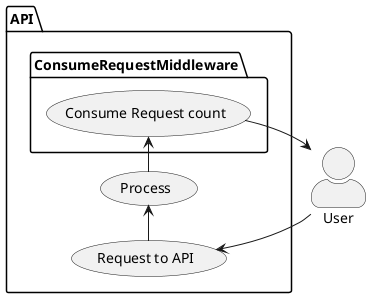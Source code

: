 @startuml ConsumeRequestMiddleware
skinparam actorStyle awesome
left to right direction
actor "User" as u
package API {
  usecase "Request to API" as UC1
  usecase UC2 as "
  Process"
  package ConsumeRequestMiddleware {
    usecase UC3 as "
    Consume Request count"
  }
}

UC1 <-- u
UC1 -> UC2
UC2 -> UC3
UC3 -> u
@enduml